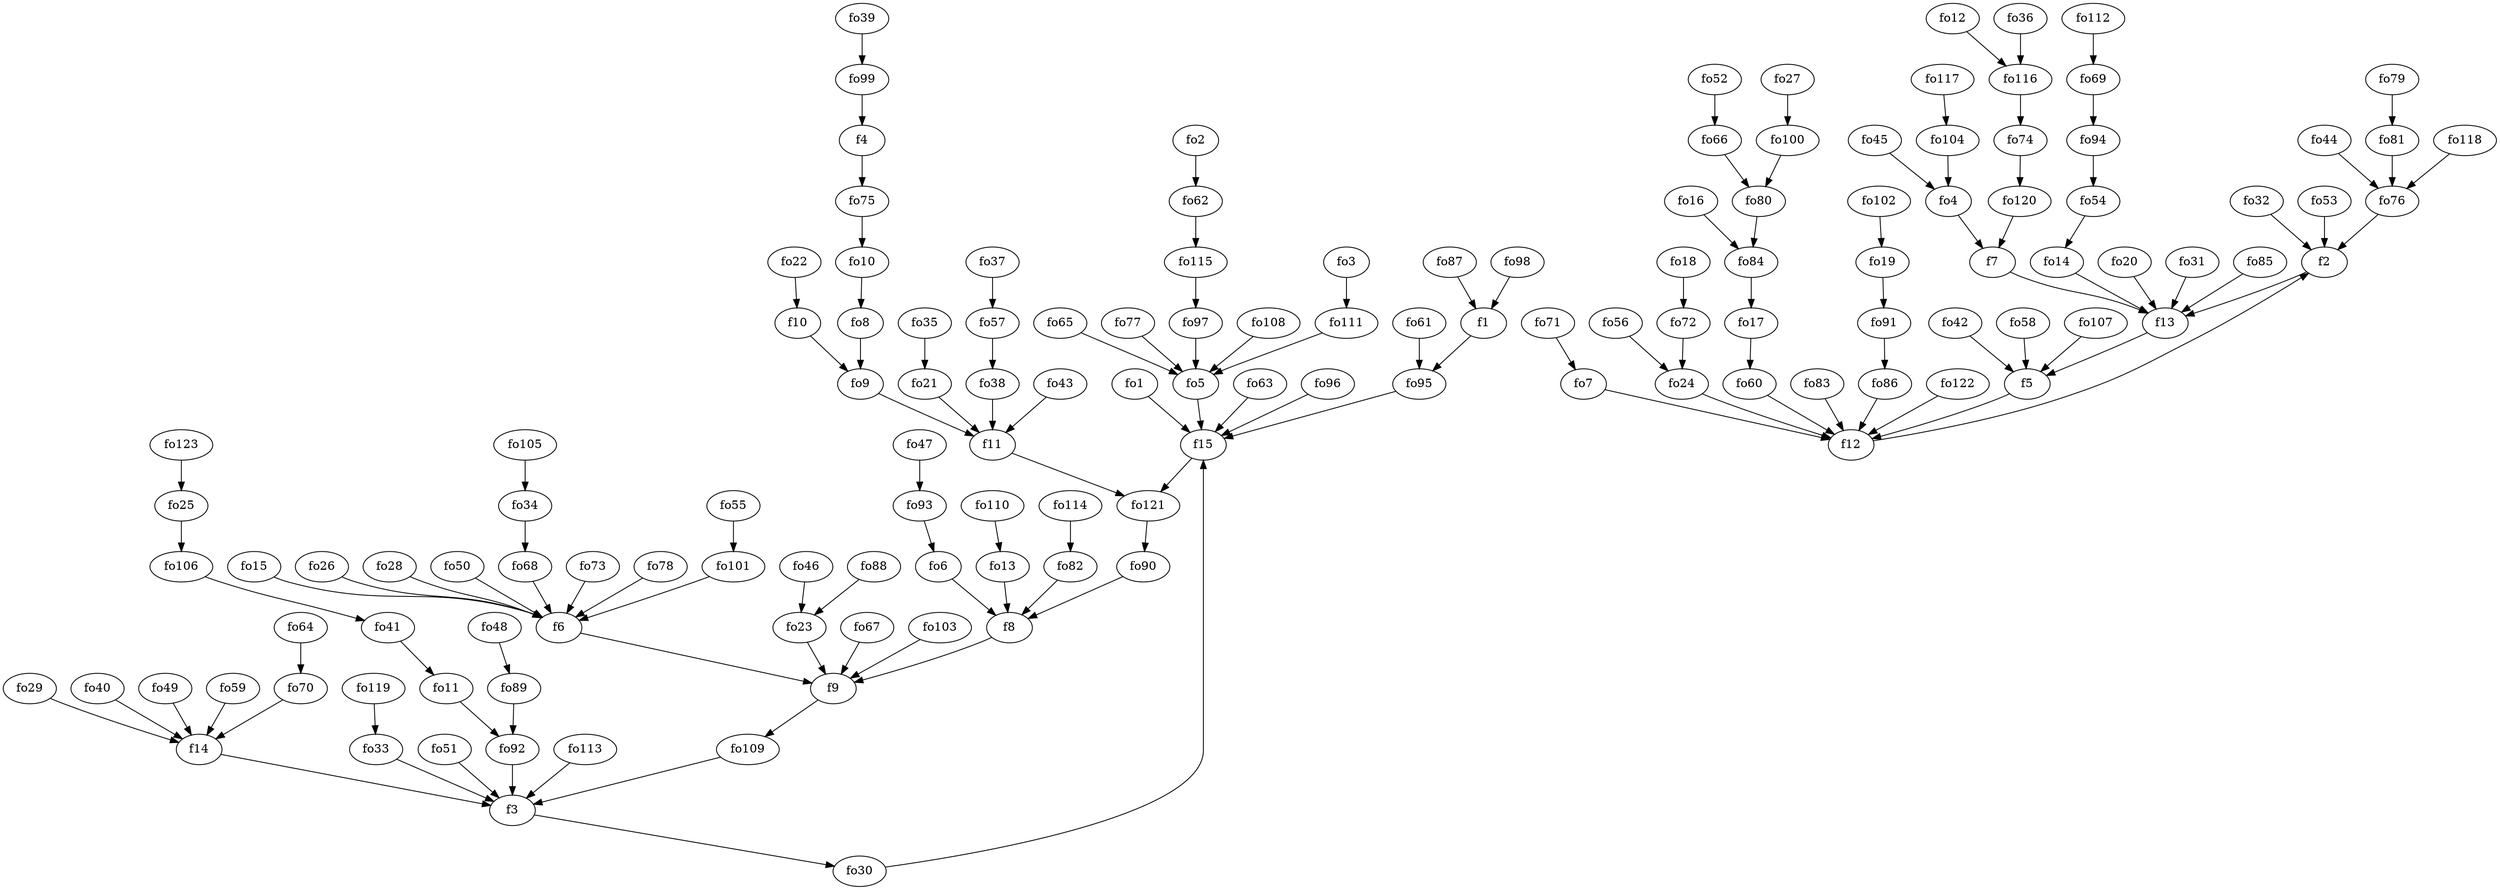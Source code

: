 strict digraph  {
f1;
f2;
f3;
f4;
f5;
f6;
f7;
f8;
f9;
f10;
f11;
f12;
f13;
f14;
f15;
fo1;
fo2;
fo3;
fo4;
fo5;
fo6;
fo7;
fo8;
fo9;
fo10;
fo11;
fo12;
fo13;
fo14;
fo15;
fo16;
fo17;
fo18;
fo19;
fo20;
fo21;
fo22;
fo23;
fo24;
fo25;
fo26;
fo27;
fo28;
fo29;
fo30;
fo31;
fo32;
fo33;
fo34;
fo35;
fo36;
fo37;
fo38;
fo39;
fo40;
fo41;
fo42;
fo43;
fo44;
fo45;
fo46;
fo47;
fo48;
fo49;
fo50;
fo51;
fo52;
fo53;
fo54;
fo55;
fo56;
fo57;
fo58;
fo59;
fo60;
fo61;
fo62;
fo63;
fo64;
fo65;
fo66;
fo67;
fo68;
fo69;
fo70;
fo71;
fo72;
fo73;
fo74;
fo75;
fo76;
fo77;
fo78;
fo79;
fo80;
fo81;
fo82;
fo83;
fo84;
fo85;
fo86;
fo87;
fo88;
fo89;
fo90;
fo91;
fo92;
fo93;
fo94;
fo95;
fo96;
fo97;
fo98;
fo99;
fo100;
fo101;
fo102;
fo103;
fo104;
fo105;
fo106;
fo107;
fo108;
fo109;
fo110;
fo111;
fo112;
fo113;
fo114;
fo115;
fo116;
fo117;
fo118;
fo119;
fo120;
fo121;
fo122;
fo123;
f1 -> fo95  [weight=2];
f2 -> f13  [weight=2];
f3 -> fo30  [weight=2];
f4 -> fo75  [weight=2];
f5 -> f12  [weight=2];
f6 -> f9  [weight=2];
f7 -> f13  [weight=2];
f8 -> f9  [weight=2];
f9 -> fo109  [weight=2];
f10 -> fo9  [weight=2];
f11 -> fo121  [weight=2];
f12 -> f2  [weight=2];
f13 -> f5  [weight=2];
f14 -> f3  [weight=2];
f15 -> fo121  [weight=2];
fo1 -> f15  [weight=2];
fo2 -> fo62  [weight=2];
fo3 -> fo111  [weight=2];
fo4 -> f7  [weight=2];
fo5 -> f15  [weight=2];
fo6 -> f8  [weight=2];
fo7 -> f12  [weight=2];
fo8 -> fo9  [weight=2];
fo9 -> f11  [weight=2];
fo10 -> fo8  [weight=2];
fo11 -> fo92  [weight=2];
fo12 -> fo116  [weight=2];
fo13 -> f8  [weight=2];
fo14 -> f13  [weight=2];
fo15 -> f6  [weight=2];
fo16 -> fo84  [weight=2];
fo17 -> fo60  [weight=2];
fo18 -> fo72  [weight=2];
fo19 -> fo91  [weight=2];
fo20 -> f13  [weight=2];
fo21 -> f11  [weight=2];
fo22 -> f10  [weight=2];
fo23 -> f9  [weight=2];
fo24 -> f12  [weight=2];
fo25 -> fo106  [weight=2];
fo26 -> f6  [weight=2];
fo27 -> fo100  [weight=2];
fo28 -> f6  [weight=2];
fo29 -> f14  [weight=2];
fo30 -> f15  [weight=2];
fo31 -> f13  [weight=2];
fo32 -> f2  [weight=2];
fo33 -> f3  [weight=2];
fo34 -> fo68  [weight=2];
fo35 -> fo21  [weight=2];
fo36 -> fo116  [weight=2];
fo37 -> fo57  [weight=2];
fo38 -> f11  [weight=2];
fo39 -> fo99  [weight=2];
fo40 -> f14  [weight=2];
fo41 -> fo11  [weight=2];
fo42 -> f5  [weight=2];
fo43 -> f11  [weight=2];
fo44 -> fo76  [weight=2];
fo45 -> fo4  [weight=2];
fo46 -> fo23  [weight=2];
fo47 -> fo93  [weight=2];
fo48 -> fo89  [weight=2];
fo49 -> f14  [weight=2];
fo50 -> f6  [weight=2];
fo51 -> f3  [weight=2];
fo52 -> fo66  [weight=2];
fo53 -> f2  [weight=2];
fo54 -> fo14  [weight=2];
fo55 -> fo101  [weight=2];
fo56 -> fo24  [weight=2];
fo57 -> fo38  [weight=2];
fo58 -> f5  [weight=2];
fo59 -> f14  [weight=2];
fo60 -> f12  [weight=2];
fo61 -> fo95  [weight=2];
fo62 -> fo115  [weight=2];
fo63 -> f15  [weight=2];
fo64 -> fo70  [weight=2];
fo65 -> fo5  [weight=2];
fo66 -> fo80  [weight=2];
fo67 -> f9  [weight=2];
fo68 -> f6  [weight=2];
fo69 -> fo94  [weight=2];
fo70 -> f14  [weight=2];
fo71 -> fo7  [weight=2];
fo72 -> fo24  [weight=2];
fo73 -> f6  [weight=2];
fo74 -> fo120  [weight=2];
fo75 -> fo10  [weight=2];
fo76 -> f2  [weight=2];
fo77 -> fo5  [weight=2];
fo78 -> f6  [weight=2];
fo79 -> fo81  [weight=2];
fo80 -> fo84  [weight=2];
fo81 -> fo76  [weight=2];
fo82 -> f8  [weight=2];
fo83 -> f12  [weight=2];
fo84 -> fo17  [weight=2];
fo85 -> f13  [weight=2];
fo86 -> f12  [weight=2];
fo87 -> f1  [weight=2];
fo88 -> fo23  [weight=2];
fo89 -> fo92  [weight=2];
fo90 -> f8  [weight=2];
fo91 -> fo86  [weight=2];
fo92 -> f3  [weight=2];
fo93 -> fo6  [weight=2];
fo94 -> fo54  [weight=2];
fo95 -> f15  [weight=2];
fo96 -> f15  [weight=2];
fo97 -> fo5  [weight=2];
fo98 -> f1  [weight=2];
fo99 -> f4  [weight=2];
fo100 -> fo80  [weight=2];
fo101 -> f6  [weight=2];
fo102 -> fo19  [weight=2];
fo103 -> f9  [weight=2];
fo104 -> fo4  [weight=2];
fo105 -> fo34  [weight=2];
fo106 -> fo41  [weight=2];
fo107 -> f5  [weight=2];
fo108 -> fo5  [weight=2];
fo109 -> f3  [weight=2];
fo110 -> fo13  [weight=2];
fo111 -> fo5  [weight=2];
fo112 -> fo69  [weight=2];
fo113 -> f3  [weight=2];
fo114 -> fo82  [weight=2];
fo115 -> fo97  [weight=2];
fo116 -> fo74  [weight=2];
fo117 -> fo104  [weight=2];
fo118 -> fo76  [weight=2];
fo119 -> fo33  [weight=2];
fo120 -> f7  [weight=2];
fo121 -> fo90  [weight=2];
fo122 -> f12  [weight=2];
fo123 -> fo25  [weight=2];
}
